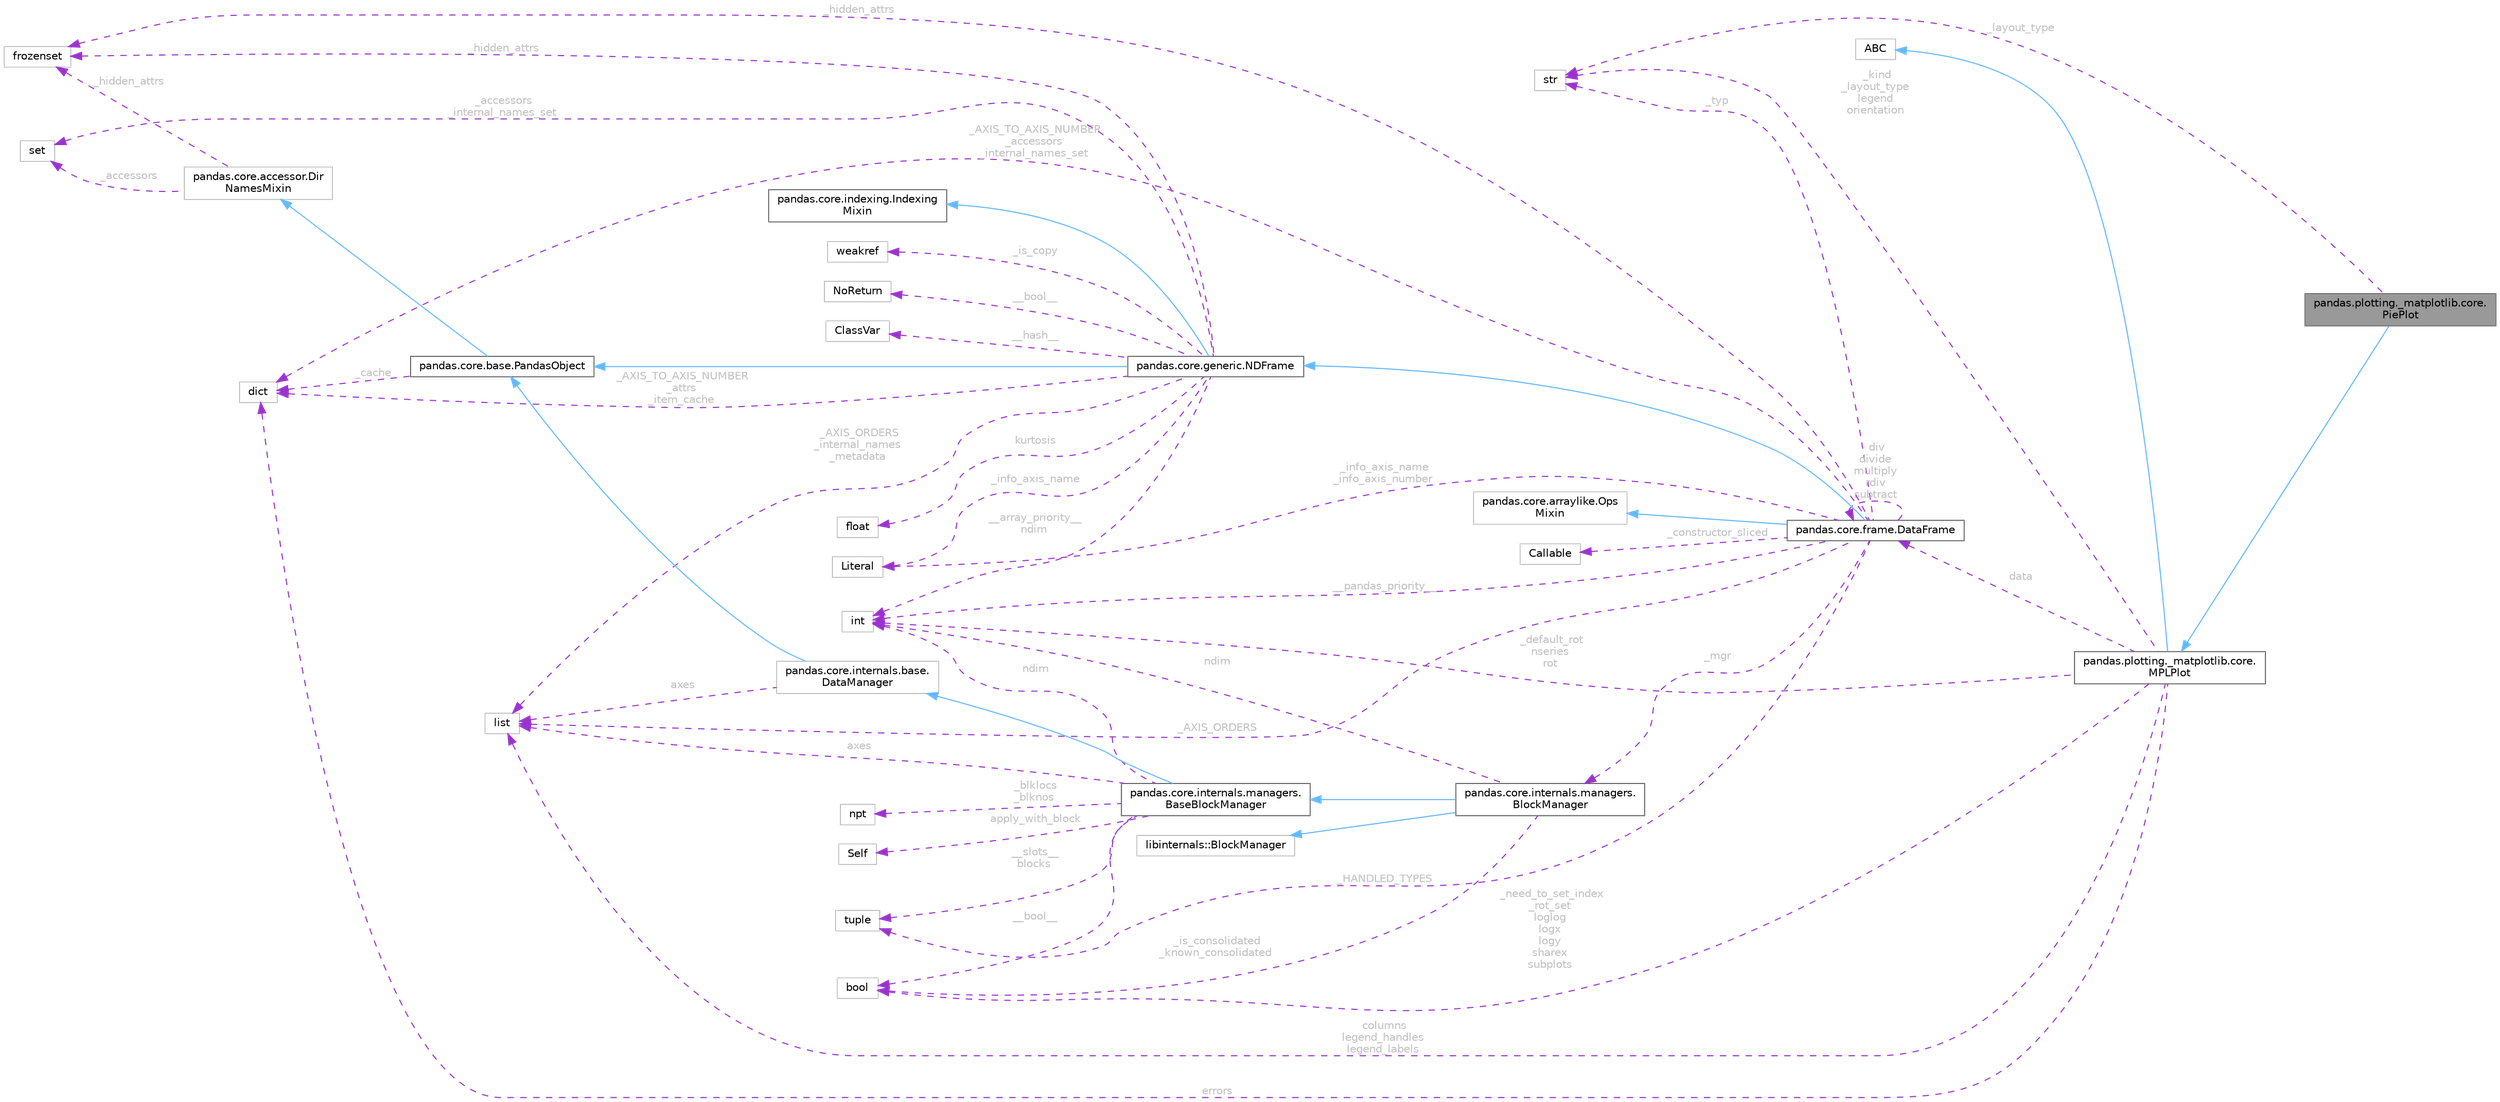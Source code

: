 digraph "pandas.plotting._matplotlib.core.PiePlot"
{
 // LATEX_PDF_SIZE
  bgcolor="transparent";
  edge [fontname=Helvetica,fontsize=10,labelfontname=Helvetica,labelfontsize=10];
  node [fontname=Helvetica,fontsize=10,shape=box,height=0.2,width=0.4];
  rankdir="LR";
  Node1 [id="Node000001",label="pandas.plotting._matplotlib.core.\lPiePlot",height=0.2,width=0.4,color="gray40", fillcolor="grey60", style="filled", fontcolor="black",tooltip=" "];
  Node2 -> Node1 [id="edge51_Node000001_Node000002",dir="back",color="steelblue1",style="solid",tooltip=" "];
  Node2 [id="Node000002",label="pandas.plotting._matplotlib.core.\lMPLPlot",height=0.2,width=0.4,color="gray40", fillcolor="white", style="filled",URL="$d9/de5/classpandas_1_1plotting_1_1__matplotlib_1_1core_1_1MPLPlot.html",tooltip=" "];
  Node3 -> Node2 [id="edge52_Node000002_Node000003",dir="back",color="steelblue1",style="solid",tooltip=" "];
  Node3 [id="Node000003",label="ABC",height=0.2,width=0.4,color="grey75", fillcolor="white", style="filled",URL="$dd/d9b/classABC.html",tooltip=" "];
  Node4 -> Node2 [id="edge53_Node000002_Node000004",dir="back",color="darkorchid3",style="dashed",tooltip=" ",label=" _kind\n_layout_type\nlegend\norientation",fontcolor="grey" ];
  Node4 [id="Node000004",label="str",height=0.2,width=0.4,color="grey75", fillcolor="white", style="filled",tooltip=" "];
  Node5 -> Node2 [id="edge54_Node000002_Node000005",dir="back",color="darkorchid3",style="dashed",tooltip=" ",label=" _default_rot\nnseries\nrot",fontcolor="grey" ];
  Node5 [id="Node000005",label="int",height=0.2,width=0.4,color="grey75", fillcolor="white", style="filled",tooltip=" "];
  Node6 -> Node2 [id="edge55_Node000002_Node000006",dir="back",color="darkorchid3",style="dashed",tooltip=" ",label=" _need_to_set_index\n_rot_set\nloglog\nlogx\nlogy\nsharex\nsubplots",fontcolor="grey" ];
  Node6 [id="Node000006",label="bool",height=0.2,width=0.4,color="grey75", fillcolor="white", style="filled",tooltip=" "];
  Node7 -> Node2 [id="edge56_Node000002_Node000007",dir="back",color="darkorchid3",style="dashed",tooltip=" ",label=" columns\nlegend_handles\nlegend_labels",fontcolor="grey" ];
  Node7 [id="Node000007",label="list",height=0.2,width=0.4,color="grey75", fillcolor="white", style="filled",tooltip=" "];
  Node8 -> Node2 [id="edge57_Node000002_Node000008",dir="back",color="darkorchid3",style="dashed",tooltip=" ",label=" errors",fontcolor="grey" ];
  Node8 [id="Node000008",label="dict",height=0.2,width=0.4,color="grey75", fillcolor="white", style="filled",tooltip=" "];
  Node9 -> Node2 [id="edge58_Node000002_Node000009",dir="back",color="darkorchid3",style="dashed",tooltip=" ",label=" data",fontcolor="grey" ];
  Node9 [id="Node000009",label="pandas.core.frame.DataFrame",height=0.2,width=0.4,color="gray40", fillcolor="white", style="filled",URL="$dc/d95/classpandas_1_1core_1_1frame_1_1DataFrame.html",tooltip=" "];
  Node10 -> Node9 [id="edge59_Node000009_Node000010",dir="back",color="steelblue1",style="solid",tooltip=" "];
  Node10 [id="Node000010",label="pandas.core.generic.NDFrame",height=0.2,width=0.4,color="gray40", fillcolor="white", style="filled",URL="$d4/d2c/classpandas_1_1core_1_1generic_1_1NDFrame.html",tooltip=" "];
  Node11 -> Node10 [id="edge60_Node000010_Node000011",dir="back",color="steelblue1",style="solid",tooltip=" "];
  Node11 [id="Node000011",label="pandas.core.base.PandasObject",height=0.2,width=0.4,color="gray40", fillcolor="white", style="filled",URL="$d9/d19/classpandas_1_1core_1_1base_1_1PandasObject.html",tooltip=" "];
  Node12 -> Node11 [id="edge61_Node000011_Node000012",dir="back",color="steelblue1",style="solid",tooltip=" "];
  Node12 [id="Node000012",label="pandas.core.accessor.Dir\lNamesMixin",height=0.2,width=0.4,color="grey75", fillcolor="white", style="filled",URL="$df/dd9/classpandas_1_1core_1_1accessor_1_1DirNamesMixin.html",tooltip=" "];
  Node13 -> Node12 [id="edge62_Node000012_Node000013",dir="back",color="darkorchid3",style="dashed",tooltip=" ",label=" _accessors",fontcolor="grey" ];
  Node13 [id="Node000013",label="set",height=0.2,width=0.4,color="grey75", fillcolor="white", style="filled",tooltip=" "];
  Node14 -> Node12 [id="edge63_Node000012_Node000014",dir="back",color="darkorchid3",style="dashed",tooltip=" ",label=" _hidden_attrs",fontcolor="grey" ];
  Node14 [id="Node000014",label="frozenset",height=0.2,width=0.4,color="grey75", fillcolor="white", style="filled",tooltip=" "];
  Node8 -> Node11 [id="edge64_Node000011_Node000008",dir="back",color="darkorchid3",style="dashed",tooltip=" ",label=" _cache",fontcolor="grey" ];
  Node15 -> Node10 [id="edge65_Node000010_Node000015",dir="back",color="steelblue1",style="solid",tooltip=" "];
  Node15 [id="Node000015",label="pandas.core.indexing.Indexing\lMixin",height=0.2,width=0.4,color="gray40", fillcolor="white", style="filled",URL="$d4/d90/classpandas_1_1core_1_1indexing_1_1IndexingMixin.html",tooltip=" "];
  Node7 -> Node10 [id="edge66_Node000010_Node000007",dir="back",color="darkorchid3",style="dashed",tooltip=" ",label=" _AXIS_ORDERS\n_internal_names\n_metadata",fontcolor="grey" ];
  Node13 -> Node10 [id="edge67_Node000010_Node000013",dir="back",color="darkorchid3",style="dashed",tooltip=" ",label=" _accessors\n_internal_names_set",fontcolor="grey" ];
  Node14 -> Node10 [id="edge68_Node000010_Node000014",dir="back",color="darkorchid3",style="dashed",tooltip=" ",label=" _hidden_attrs",fontcolor="grey" ];
  Node16 -> Node10 [id="edge69_Node000010_Node000016",dir="back",color="darkorchid3",style="dashed",tooltip=" ",label=" _is_copy",fontcolor="grey" ];
  Node16 [id="Node000016",label="weakref",height=0.2,width=0.4,color="grey75", fillcolor="white", style="filled",tooltip=" "];
  Node8 -> Node10 [id="edge70_Node000010_Node000008",dir="back",color="darkorchid3",style="dashed",tooltip=" ",label=" _AXIS_TO_AXIS_NUMBER\n_attrs\n_item_cache",fontcolor="grey" ];
  Node17 -> Node10 [id="edge71_Node000010_Node000017",dir="back",color="darkorchid3",style="dashed",tooltip=" ",label=" _info_axis_name",fontcolor="grey" ];
  Node17 [id="Node000017",label="Literal",height=0.2,width=0.4,color="grey75", fillcolor="white", style="filled",tooltip=" "];
  Node18 -> Node10 [id="edge72_Node000010_Node000018",dir="back",color="darkorchid3",style="dashed",tooltip=" ",label=" __bool__",fontcolor="grey" ];
  Node18 [id="Node000018",label="NoReturn",height=0.2,width=0.4,color="grey75", fillcolor="white", style="filled",tooltip=" "];
  Node19 -> Node10 [id="edge73_Node000010_Node000019",dir="back",color="darkorchid3",style="dashed",tooltip=" ",label=" __hash__",fontcolor="grey" ];
  Node19 [id="Node000019",label="ClassVar",height=0.2,width=0.4,color="grey75", fillcolor="white", style="filled",tooltip=" "];
  Node5 -> Node10 [id="edge74_Node000010_Node000005",dir="back",color="darkorchid3",style="dashed",tooltip=" ",label=" __array_priority__\nndim",fontcolor="grey" ];
  Node20 -> Node10 [id="edge75_Node000010_Node000020",dir="back",color="darkorchid3",style="dashed",tooltip=" ",label=" kurtosis",fontcolor="grey" ];
  Node20 [id="Node000020",label="float",height=0.2,width=0.4,color="grey75", fillcolor="white", style="filled",tooltip=" "];
  Node21 -> Node9 [id="edge76_Node000009_Node000021",dir="back",color="steelblue1",style="solid",tooltip=" "];
  Node21 [id="Node000021",label="pandas.core.arraylike.Ops\lMixin",height=0.2,width=0.4,color="grey75", fillcolor="white", style="filled",URL="$da/d26/classpandas_1_1core_1_1arraylike_1_1OpsMixin.html",tooltip=" "];
  Node8 -> Node9 [id="edge77_Node000009_Node000008",dir="back",color="darkorchid3",style="dashed",tooltip=" ",label=" _AXIS_TO_AXIS_NUMBER\n_accessors\n_internal_names_set",fontcolor="grey" ];
  Node4 -> Node9 [id="edge78_Node000009_Node000004",dir="back",color="darkorchid3",style="dashed",tooltip=" ",label=" _typ",fontcolor="grey" ];
  Node22 -> Node9 [id="edge79_Node000009_Node000022",dir="back",color="darkorchid3",style="dashed",tooltip=" ",label=" _HANDLED_TYPES",fontcolor="grey" ];
  Node22 [id="Node000022",label="tuple",height=0.2,width=0.4,color="grey75", fillcolor="white", style="filled",tooltip=" "];
  Node14 -> Node9 [id="edge80_Node000009_Node000014",dir="back",color="darkorchid3",style="dashed",tooltip=" ",label=" _hidden_attrs",fontcolor="grey" ];
  Node23 -> Node9 [id="edge81_Node000009_Node000023",dir="back",color="darkorchid3",style="dashed",tooltip=" ",label=" _mgr",fontcolor="grey" ];
  Node23 [id="Node000023",label="pandas.core.internals.managers.\lBlockManager",height=0.2,width=0.4,color="gray40", fillcolor="white", style="filled",URL="$de/dc6/classpandas_1_1core_1_1internals_1_1managers_1_1BlockManager.html",tooltip=" "];
  Node24 -> Node23 [id="edge82_Node000023_Node000024",dir="back",color="steelblue1",style="solid",tooltip=" "];
  Node24 [id="Node000024",label="libinternals::BlockManager",height=0.2,width=0.4,color="grey75", fillcolor="white", style="filled",tooltip=" "];
  Node25 -> Node23 [id="edge83_Node000023_Node000025",dir="back",color="steelblue1",style="solid",tooltip=" "];
  Node25 [id="Node000025",label="pandas.core.internals.managers.\lBaseBlockManager",height=0.2,width=0.4,color="gray40", fillcolor="white", style="filled",URL="$d0/d01/classpandas_1_1core_1_1internals_1_1managers_1_1BaseBlockManager.html",tooltip=" "];
  Node26 -> Node25 [id="edge84_Node000025_Node000026",dir="back",color="steelblue1",style="solid",tooltip=" "];
  Node26 [id="Node000026",label="pandas.core.internals.base.\lDataManager",height=0.2,width=0.4,color="grey75", fillcolor="white", style="filled",URL="$d5/d55/classpandas_1_1core_1_1internals_1_1base_1_1DataManager.html",tooltip=" "];
  Node11 -> Node26 [id="edge85_Node000026_Node000011",dir="back",color="steelblue1",style="solid",tooltip=" "];
  Node7 -> Node26 [id="edge86_Node000026_Node000007",dir="back",color="darkorchid3",style="dashed",tooltip=" ",label=" axes",fontcolor="grey" ];
  Node22 -> Node25 [id="edge87_Node000025_Node000022",dir="back",color="darkorchid3",style="dashed",tooltip=" ",label=" __slots__\nblocks",fontcolor="grey" ];
  Node27 -> Node25 [id="edge88_Node000025_Node000027",dir="back",color="darkorchid3",style="dashed",tooltip=" ",label=" _blklocs\n_blknos",fontcolor="grey" ];
  Node27 [id="Node000027",label="npt",height=0.2,width=0.4,color="grey75", fillcolor="white", style="filled",tooltip=" "];
  Node7 -> Node25 [id="edge89_Node000025_Node000007",dir="back",color="darkorchid3",style="dashed",tooltip=" ",label=" axes",fontcolor="grey" ];
  Node6 -> Node25 [id="edge90_Node000025_Node000006",dir="back",color="darkorchid3",style="dashed",tooltip=" ",label=" __bool__",fontcolor="grey" ];
  Node28 -> Node25 [id="edge91_Node000025_Node000028",dir="back",color="darkorchid3",style="dashed",tooltip=" ",label=" apply_with_block",fontcolor="grey" ];
  Node28 [id="Node000028",label="Self",height=0.2,width=0.4,color="grey75", fillcolor="white", style="filled",tooltip=" "];
  Node5 -> Node25 [id="edge92_Node000025_Node000005",dir="back",color="darkorchid3",style="dashed",tooltip=" ",label=" ndim",fontcolor="grey" ];
  Node5 -> Node23 [id="edge93_Node000023_Node000005",dir="back",color="darkorchid3",style="dashed",tooltip=" ",label=" ndim",fontcolor="grey" ];
  Node6 -> Node23 [id="edge94_Node000023_Node000006",dir="back",color="darkorchid3",style="dashed",tooltip=" ",label=" _is_consolidated\n_known_consolidated",fontcolor="grey" ];
  Node5 -> Node9 [id="edge95_Node000009_Node000005",dir="back",color="darkorchid3",style="dashed",tooltip=" ",label=" __pandas_priority__",fontcolor="grey" ];
  Node29 -> Node9 [id="edge96_Node000009_Node000029",dir="back",color="darkorchid3",style="dashed",tooltip=" ",label=" _constructor_sliced",fontcolor="grey" ];
  Node29 [id="Node000029",label="Callable",height=0.2,width=0.4,color="grey75", fillcolor="white", style="filled",tooltip=" "];
  Node9 -> Node9 [id="edge97_Node000009_Node000009",dir="back",color="darkorchid3",style="dashed",tooltip=" ",label=" div\ndivide\nmultiply\nrdiv\nsubtract",fontcolor="grey" ];
  Node7 -> Node9 [id="edge98_Node000009_Node000007",dir="back",color="darkorchid3",style="dashed",tooltip=" ",label=" _AXIS_ORDERS",fontcolor="grey" ];
  Node17 -> Node9 [id="edge99_Node000009_Node000017",dir="back",color="darkorchid3",style="dashed",tooltip=" ",label=" _info_axis_name\n_info_axis_number",fontcolor="grey" ];
  Node4 -> Node1 [id="edge100_Node000001_Node000004",dir="back",color="darkorchid3",style="dashed",tooltip=" ",label=" _layout_type",fontcolor="grey" ];
}
